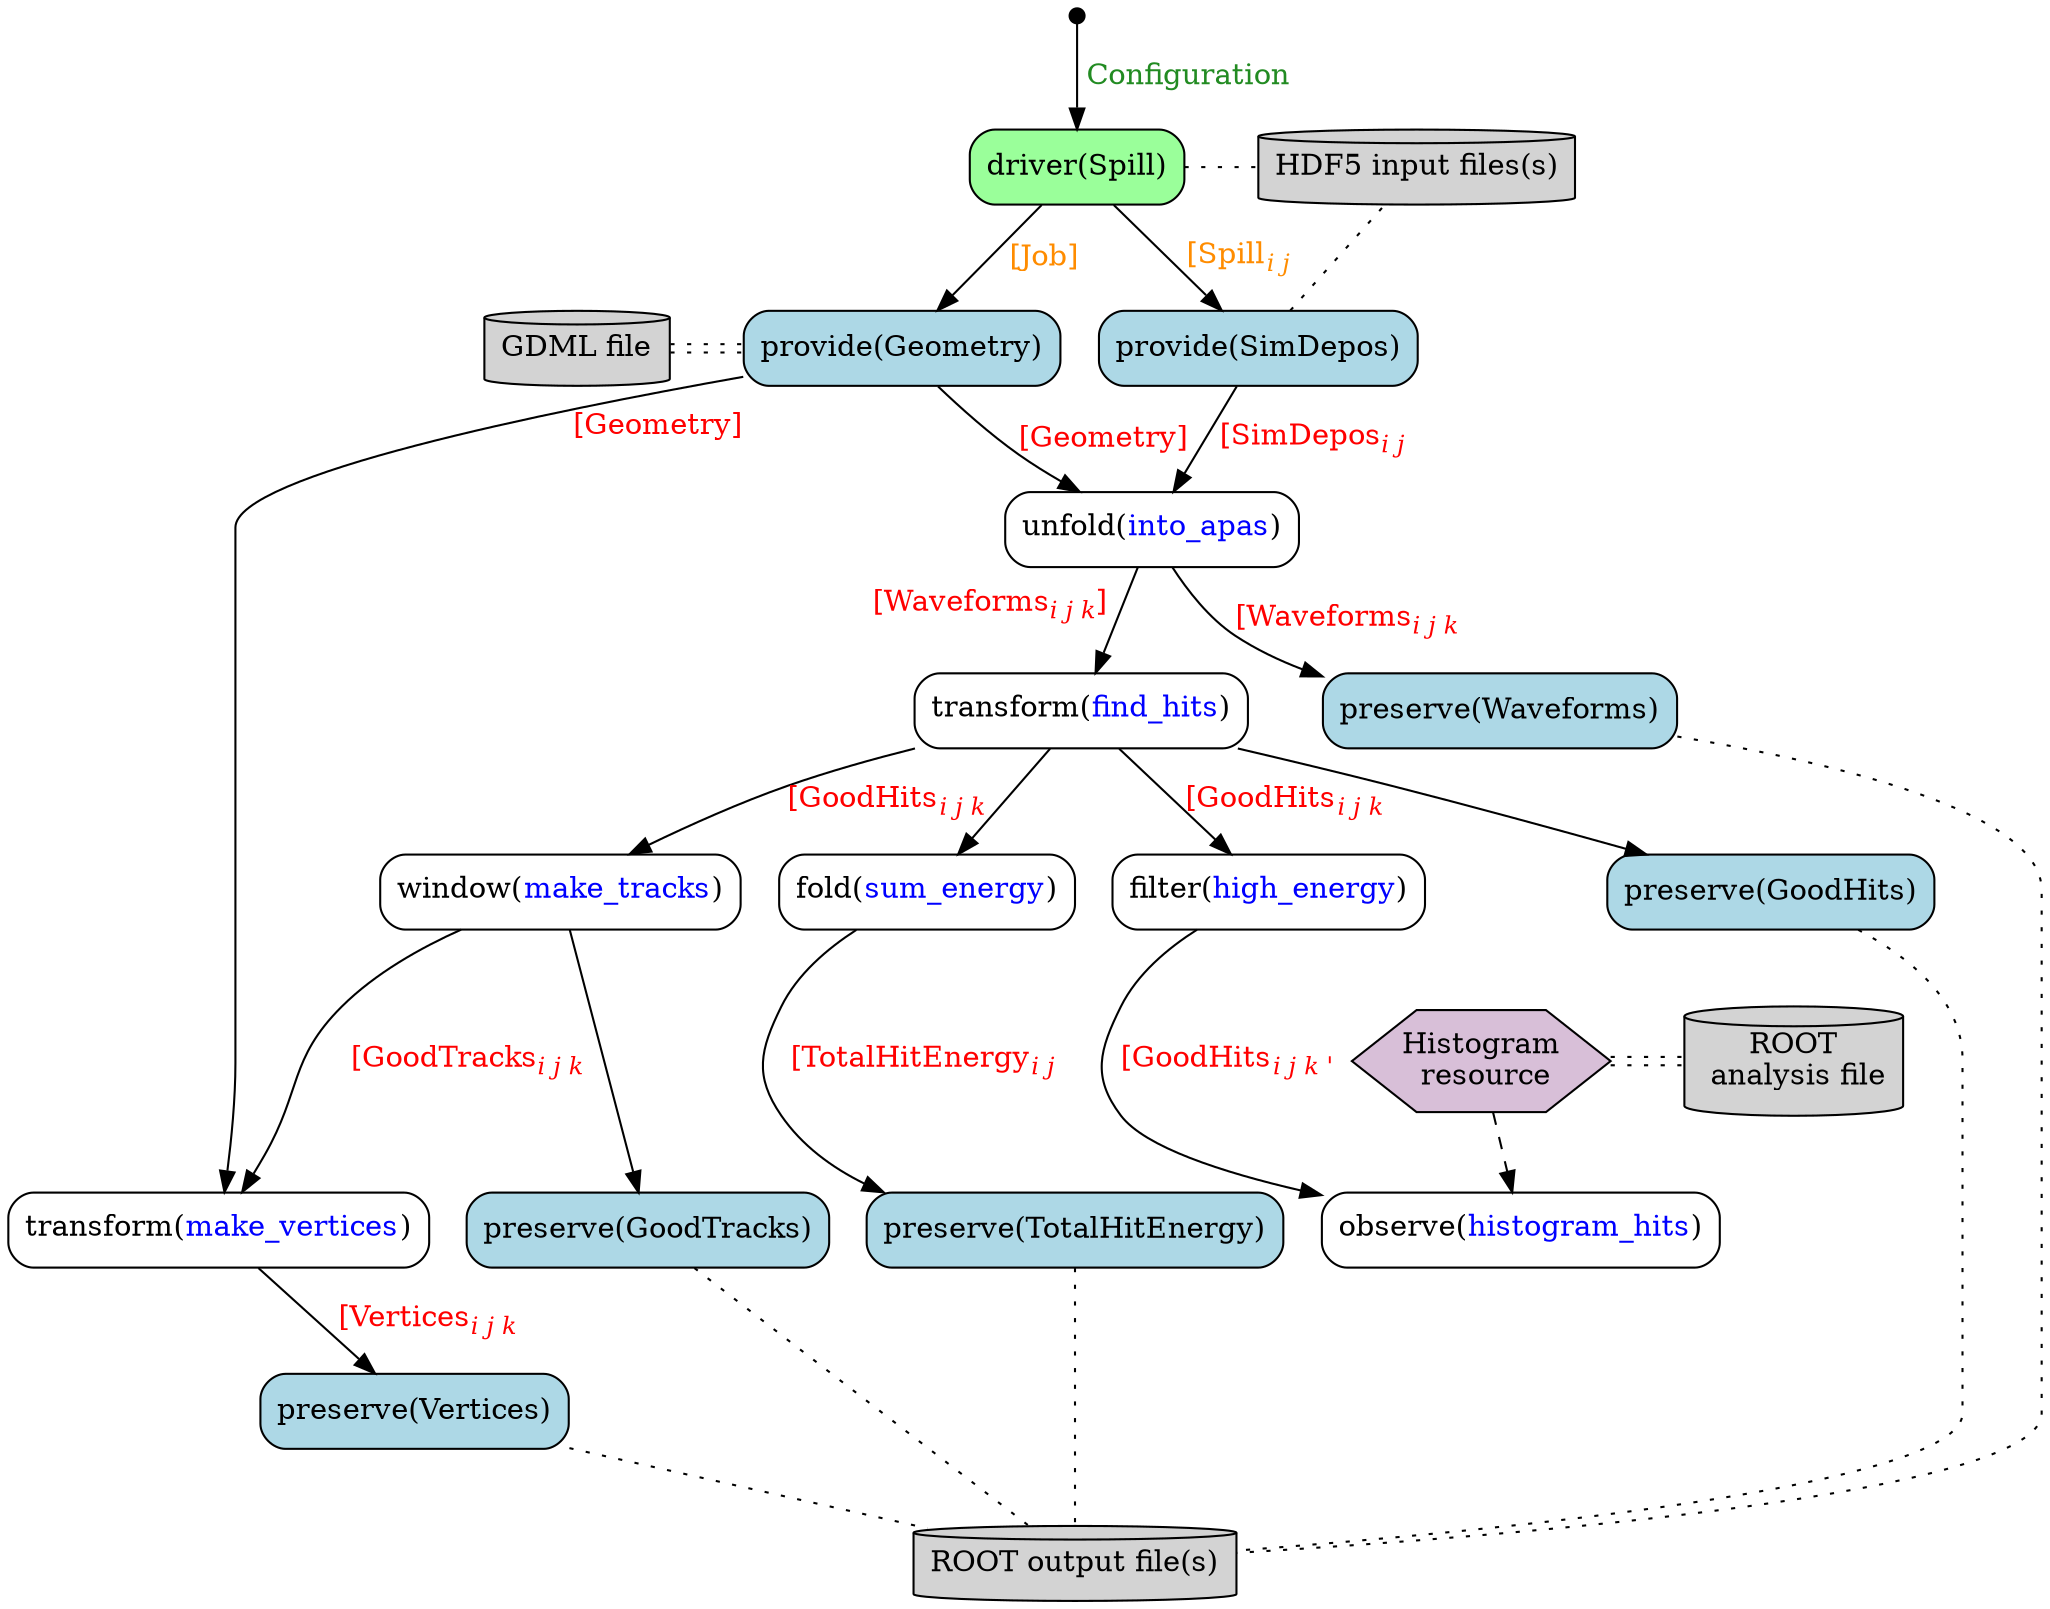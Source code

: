 digraph {
  node [shape="box", style="rounded"]
  edge [fontcolor="red"];

  start [shape="point", width=0.1];
  unfold_into_apas [label=<unfold(<font color="blue">into_apas</font>)>];
  transform_find_hits [label=<transform(<font color="blue">find_hits</font>)>];
  filter_high_energy [label=<filter(<font color="blue">high_energy</font>)>];
  window_make_tracks [label=<window(<font color="blue">make_tracks</font>)>];
  out [label="ROOT output file(s)", shape="cylinder", style="filled", fillcolor="lightgray"];

  observe_histogram_hits [label=<observe(<font color="blue">histogram_hits</font>)>];
  transform_make_vertices [label=<transform(<font color="blue">make_vertices</font>)>];
  fold_total_energy [label=<fold(<font color="blue">sum_energy</font>)>];

  // Histogram resource
  resource [label=<Histogram<br/> resource>,
            shape=hexagon,
            style=filled,
            fillcolor=thistle,
            margin=0];
  root [label=<ROOT<br/> analysis file>, style=filled, shape=cylinder];

  gdml [label="GDML file", shape="cylinder", style="filled", fillcolor="lightgray"]
  driver [label="driver(Spill)", style="rounded,filled",fillcolor="palegreen1"];
  input [label="HDF5 input files(s)", shape="cylinder", style="filled", fillcolor="lightgray"];

  // Providers
  geometry_provider [label="provide(Geometry)", style="filled,rounded", fillcolor="lightblue"];
  sim_depos_provider [label="provide(SimDepos)", style="filled,rounded" fillcolor="lightblue"];

  // preservers
  waveforms_preserver [label="preserve(Waveforms)", style="filled,rounded", fillcolor="lightblue"];
  total_energy_preserver [label="preserve(TotalHitEnergy)", style="filled,rounded", fillcolor="lightblue"];
  tracks_preserver [label="preserve(GoodTracks)", style="filled,rounded", fillcolor="lightblue"];
  vertices_preserver [label="preserve(Vertices)", style="filled,rounded", fillcolor="lightblue"];
  hits_preserver [label="preserve(GoodHits)", style="filled,rounded" fillcolor="lightblue"];

  start -> driver [label=" Configuration", fontcolor="forestgreen"];
  driver -> input [style="dotted", arrowhead=none];
  driver -> geometry_provider [label=" [Job]", fontcolor="darkorange"];
  driver -> sim_depos_provider [label=< [Spill<sub><i>i j</i></sub>]>, fontcolor="darkorange"];

  gdml -> geometry_provider [arrowhead=none, style="dotted", color="black:invis:black"];
  resource -> root [arrowhead=none, style="dotted", color="black:invis:black"];

  sim_depos_provider -> input [style="dotted", arrowhead=none];
  sim_depos_provider -> unfold_into_apas [label=< [SimDepos<sub><i>i j</i></sub>]>];

  geometry_provider -> unfold_into_apas [label=<[Geometry]>];
  geometry_provider -> transform_make_vertices [taillabel=<[Geometry]>, labeldistance=4.7, labelangle=20];

  unfold_into_apas -> transform_find_hits [xlabel=<[Waveforms<sub><i>i j k</i></sub>] >];
  unfold_into_apas -> waveforms_preserver [label=<[Waveforms<sub><i>i j k</i></sub>]>];

  transform_find_hits -> filter_high_energy [label=<[GoodHits<sub><i>i j k</i></sub>]>];
  transform_find_hits -> hits_preserver;
  transform_find_hits -> window_make_tracks [label=<[GoodHits<sub><i>i j k</i></sub>]>];
  transform_find_hits -> fold_total_energy;

  window_make_tracks -> transform_make_vertices [label=< [GoodTracks<sub><i>i j k</i></sub>]>];
  window_make_tracks -> tracks_preserver;

  transform_make_vertices -> vertices_preserver [label=< [Vertices<sub><i>i j k</i></sub>]>];

  fold_total_energy -> total_energy_preserver [label=< [TotalHitEnergy<sub><i>i j</i></sub>]>];

  filter_high_energy -> observe_histogram_hits [label=<[GoodHits<sub><i>i j k</i> '</sub>]>];

  resource -> observe_histogram_hits [style="dashed"];

  { total_energy_preserver, waveforms_preserver, hits_preserver, tracks_preserver, vertices_preserver } -> out [style="dotted", arrowhead=none]

  // Making the graph layout better
  { rank=same; driver; input; }
  { rank=same; resource; root; }
  { rank=same; gdml; geometry_provider; sim_depos_provider; }
  { rank=same; window_make_tracks; hits_preserver; fold_total_energy; filter_high_energy; }
  { rank=same; transform_make_vertices; observe_histogram_hits; tracks_preserver; total_energy_preserver; }

  // The following edges do not denote any formal relationships; they are intended for influencing the layout.
  edge [style="invis"]
  input -> waveforms_preserver;
  filter_high_energy -> resource;
  transform_find_hits -> waveforms_preserver [constraint="false"];
}
